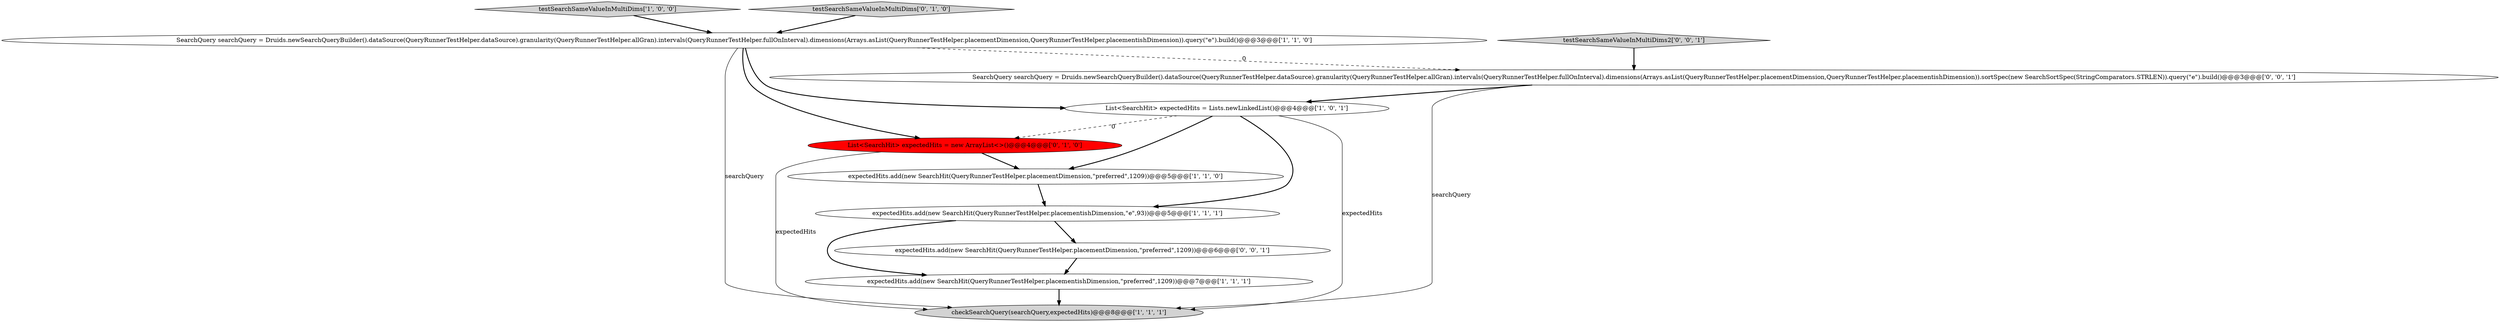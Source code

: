 digraph {
6 [style = filled, label = "testSearchSameValueInMultiDims['1', '0', '0']", fillcolor = lightgray, shape = diamond image = "AAA0AAABBB1BBB"];
3 [style = filled, label = "expectedHits.add(new SearchHit(QueryRunnerTestHelper.placementDimension,\"preferred\",1209))@@@5@@@['1', '1', '0']", fillcolor = white, shape = ellipse image = "AAA0AAABBB1BBB"];
10 [style = filled, label = "SearchQuery searchQuery = Druids.newSearchQueryBuilder().dataSource(QueryRunnerTestHelper.dataSource).granularity(QueryRunnerTestHelper.allGran).intervals(QueryRunnerTestHelper.fullOnInterval).dimensions(Arrays.asList(QueryRunnerTestHelper.placementDimension,QueryRunnerTestHelper.placementishDimension)).sortSpec(new SearchSortSpec(StringComparators.STRLEN)).query(\"e\").build()@@@3@@@['0', '0', '1']", fillcolor = white, shape = ellipse image = "AAA0AAABBB3BBB"];
5 [style = filled, label = "checkSearchQuery(searchQuery,expectedHits)@@@8@@@['1', '1', '1']", fillcolor = lightgray, shape = ellipse image = "AAA0AAABBB1BBB"];
4 [style = filled, label = "List<SearchHit> expectedHits = Lists.newLinkedList()@@@4@@@['1', '0', '1']", fillcolor = white, shape = ellipse image = "AAA0AAABBB1BBB"];
8 [style = filled, label = "List<SearchHit> expectedHits = new ArrayList<>()@@@4@@@['0', '1', '0']", fillcolor = red, shape = ellipse image = "AAA1AAABBB2BBB"];
2 [style = filled, label = "SearchQuery searchQuery = Druids.newSearchQueryBuilder().dataSource(QueryRunnerTestHelper.dataSource).granularity(QueryRunnerTestHelper.allGran).intervals(QueryRunnerTestHelper.fullOnInterval).dimensions(Arrays.asList(QueryRunnerTestHelper.placementDimension,QueryRunnerTestHelper.placementishDimension)).query(\"e\").build()@@@3@@@['1', '1', '0']", fillcolor = white, shape = ellipse image = "AAA0AAABBB1BBB"];
9 [style = filled, label = "expectedHits.add(new SearchHit(QueryRunnerTestHelper.placementDimension,\"preferred\",1209))@@@6@@@['0', '0', '1']", fillcolor = white, shape = ellipse image = "AAA0AAABBB3BBB"];
7 [style = filled, label = "testSearchSameValueInMultiDims['0', '1', '0']", fillcolor = lightgray, shape = diamond image = "AAA0AAABBB2BBB"];
1 [style = filled, label = "expectedHits.add(new SearchHit(QueryRunnerTestHelper.placementishDimension,\"e\",93))@@@5@@@['1', '1', '1']", fillcolor = white, shape = ellipse image = "AAA0AAABBB1BBB"];
11 [style = filled, label = "testSearchSameValueInMultiDims2['0', '0', '1']", fillcolor = lightgray, shape = diamond image = "AAA0AAABBB3BBB"];
0 [style = filled, label = "expectedHits.add(new SearchHit(QueryRunnerTestHelper.placementishDimension,\"preferred\",1209))@@@7@@@['1', '1', '1']", fillcolor = white, shape = ellipse image = "AAA0AAABBB1BBB"];
8->5 [style = solid, label="expectedHits"];
2->5 [style = solid, label="searchQuery"];
4->3 [style = bold, label=""];
4->5 [style = solid, label="expectedHits"];
4->1 [style = bold, label=""];
1->0 [style = bold, label=""];
4->8 [style = dashed, label="0"];
9->0 [style = bold, label=""];
3->1 [style = bold, label=""];
10->5 [style = solid, label="searchQuery"];
2->4 [style = bold, label=""];
7->2 [style = bold, label=""];
11->10 [style = bold, label=""];
1->9 [style = bold, label=""];
2->10 [style = dashed, label="0"];
2->8 [style = bold, label=""];
0->5 [style = bold, label=""];
8->3 [style = bold, label=""];
6->2 [style = bold, label=""];
10->4 [style = bold, label=""];
}
